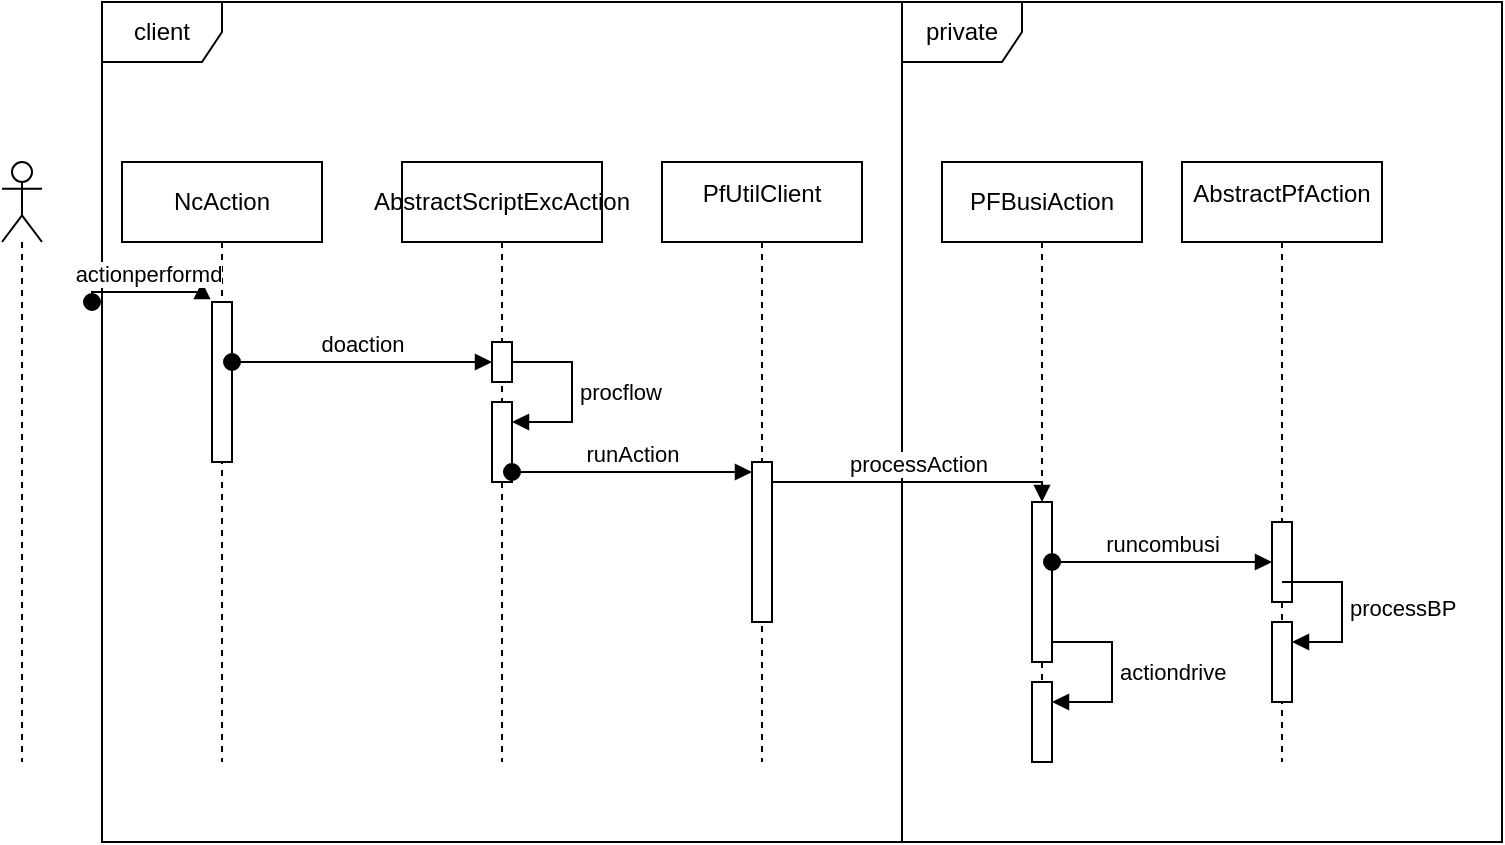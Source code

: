 <mxfile version="21.0.2" type="github">
  <diagram name="Page-1" id="9361dd3d-8414-5efd-6122-117bd74ce7a7">
    <mxGraphModel dx="1588" dy="1237" grid="1" gridSize="10" guides="1" tooltips="1" connect="1" arrows="1" fold="1" page="0" pageScale="1.5" pageWidth="826" pageHeight="1169" background="none" math="0" shadow="0">
      <root>
        <mxCell id="0" />
        <mxCell id="1" parent="0" />
        <mxCell id="mnChKqefbbS80q4aStqb-95" value="&lt;div class=&quot;lake-content&quot;&gt;&lt;br&gt;&lt;/div&gt;" style="text;whiteSpace=wrap;html=1;" vertex="1" parent="1">
          <mxGeometry x="-500" y="-380" width="80" height="40" as="geometry" />
        </mxCell>
        <mxCell id="mnChKqefbbS80q4aStqb-102" value="" style="shape=umlLifeline;perimeter=lifelinePerimeter;whiteSpace=wrap;html=1;container=1;dropTarget=0;collapsible=0;recursiveResize=0;outlineConnect=0;portConstraint=eastwest;newEdgeStyle={&quot;edgeStyle&quot;:&quot;elbowEdgeStyle&quot;,&quot;elbow&quot;:&quot;vertical&quot;,&quot;curved&quot;:0,&quot;rounded&quot;:0};participant=umlActor;" vertex="1" parent="1">
          <mxGeometry x="-800" y="-380" width="20" height="300" as="geometry" />
        </mxCell>
        <mxCell id="mnChKqefbbS80q4aStqb-103" value="&lt;div class=&quot;lake-content&quot;&gt;NcAction&lt;/div&gt;" style="shape=umlLifeline;perimeter=lifelinePerimeter;whiteSpace=wrap;html=1;container=1;dropTarget=0;collapsible=0;recursiveResize=0;outlineConnect=0;portConstraint=eastwest;newEdgeStyle={&quot;edgeStyle&quot;:&quot;elbowEdgeStyle&quot;,&quot;elbow&quot;:&quot;vertical&quot;,&quot;curved&quot;:0,&quot;rounded&quot;:0};" vertex="1" parent="1">
          <mxGeometry x="-740" y="-380" width="100" height="300" as="geometry" />
        </mxCell>
        <mxCell id="mnChKqefbbS80q4aStqb-104" value="&lt;div class=&quot;lake-content&quot;&gt;AbstractScriptExcAction&lt;/div&gt;" style="shape=umlLifeline;perimeter=lifelinePerimeter;whiteSpace=wrap;html=1;container=1;dropTarget=0;collapsible=0;recursiveResize=0;outlineConnect=0;portConstraint=eastwest;newEdgeStyle={&quot;edgeStyle&quot;:&quot;elbowEdgeStyle&quot;,&quot;elbow&quot;:&quot;vertical&quot;,&quot;curved&quot;:0,&quot;rounded&quot;:0};" vertex="1" parent="1">
          <mxGeometry x="-600" y="-380" width="100" height="300" as="geometry" />
        </mxCell>
        <mxCell id="mnChKqefbbS80q4aStqb-105" value="&lt;div class=&quot;lake-content&quot;&gt;&lt;p style=&quot;margin: 0; padding: 0; min-height: 24px&quot; class=&quot;ne-p&quot; id=&quot;ub7c91c3c&quot;&gt;PfUtilClient&lt;/p&gt;&lt;/div&gt;" style="shape=umlLifeline;perimeter=lifelinePerimeter;whiteSpace=wrap;html=1;container=1;dropTarget=0;collapsible=0;recursiveResize=0;outlineConnect=0;portConstraint=eastwest;newEdgeStyle={&quot;edgeStyle&quot;:&quot;elbowEdgeStyle&quot;,&quot;elbow&quot;:&quot;vertical&quot;,&quot;curved&quot;:0,&quot;rounded&quot;:0};" vertex="1" parent="1">
          <mxGeometry x="-470" y="-380" width="100" height="300" as="geometry" />
        </mxCell>
        <mxCell id="mnChKqefbbS80q4aStqb-106" value="&lt;div class=&quot;lake-content&quot;&gt;PFBusiAction&lt;/div&gt;" style="shape=umlLifeline;perimeter=lifelinePerimeter;whiteSpace=wrap;html=1;container=1;dropTarget=0;collapsible=0;recursiveResize=0;outlineConnect=0;portConstraint=eastwest;newEdgeStyle={&quot;edgeStyle&quot;:&quot;elbowEdgeStyle&quot;,&quot;elbow&quot;:&quot;vertical&quot;,&quot;curved&quot;:0,&quot;rounded&quot;:0};" vertex="1" parent="1">
          <mxGeometry x="-330" y="-380" width="100" height="300" as="geometry" />
        </mxCell>
        <mxCell id="mnChKqefbbS80q4aStqb-107" value="&lt;div class=&quot;lake-content&quot;&gt;&lt;p style=&quot;margin: 0; padding: 0; min-height: 24px&quot; class=&quot;ne-p&quot; id=&quot;u379e228c&quot;&gt;AbstractPfAction&lt;/p&gt;&lt;/div&gt;" style="shape=umlLifeline;perimeter=lifelinePerimeter;whiteSpace=wrap;html=1;container=1;dropTarget=0;collapsible=0;recursiveResize=0;outlineConnect=0;portConstraint=eastwest;newEdgeStyle={&quot;edgeStyle&quot;:&quot;elbowEdgeStyle&quot;,&quot;elbow&quot;:&quot;vertical&quot;,&quot;curved&quot;:0,&quot;rounded&quot;:0};" vertex="1" parent="1">
          <mxGeometry x="-210" y="-380" width="100" height="300" as="geometry" />
        </mxCell>
        <mxCell id="mnChKqefbbS80q4aStqb-108" value="client" style="shape=umlFrame;whiteSpace=wrap;html=1;pointerEvents=0;" vertex="1" parent="1">
          <mxGeometry x="-750" y="-460" width="400" height="420" as="geometry" />
        </mxCell>
        <mxCell id="mnChKqefbbS80q4aStqb-110" value="private" style="shape=umlFrame;whiteSpace=wrap;html=1;pointerEvents=0;" vertex="1" parent="1">
          <mxGeometry x="-350" y="-460" width="300" height="420" as="geometry" />
        </mxCell>
        <mxCell id="mnChKqefbbS80q4aStqb-111" value="" style="html=1;points=[];perimeter=orthogonalPerimeter;outlineConnect=0;targetShapes=umlLifeline;portConstraint=eastwest;newEdgeStyle={&quot;edgeStyle&quot;:&quot;elbowEdgeStyle&quot;,&quot;elbow&quot;:&quot;vertical&quot;,&quot;curved&quot;:0,&quot;rounded&quot;:0};" vertex="1" parent="1">
          <mxGeometry x="-695" y="-310" width="10" height="80" as="geometry" />
        </mxCell>
        <mxCell id="mnChKqefbbS80q4aStqb-112" value="actionperformd&lt;br&gt;" style="html=1;verticalAlign=bottom;startArrow=oval;endArrow=block;startSize=8;edgeStyle=elbowEdgeStyle;elbow=vertical;curved=0;rounded=0;" edge="1" parent="1">
          <mxGeometry relative="1" as="geometry">
            <mxPoint x="-755" y="-310" as="sourcePoint" />
            <mxPoint x="-700" y="-320" as="targetPoint" />
          </mxGeometry>
        </mxCell>
        <mxCell id="mnChKqefbbS80q4aStqb-115" value="" style="html=1;points=[];perimeter=orthogonalPerimeter;outlineConnect=0;targetShapes=umlLifeline;portConstraint=eastwest;newEdgeStyle={&quot;edgeStyle&quot;:&quot;elbowEdgeStyle&quot;,&quot;elbow&quot;:&quot;vertical&quot;,&quot;curved&quot;:0,&quot;rounded&quot;:0};" vertex="1" parent="1">
          <mxGeometry x="-555" y="-290" width="10" height="20" as="geometry" />
        </mxCell>
        <mxCell id="mnChKqefbbS80q4aStqb-116" value="doaction" style="html=1;verticalAlign=bottom;startArrow=oval;endArrow=block;startSize=8;edgeStyle=elbowEdgeStyle;elbow=vertical;curved=0;rounded=0;" edge="1" target="mnChKqefbbS80q4aStqb-115" parent="1" source="mnChKqefbbS80q4aStqb-111">
          <mxGeometry relative="1" as="geometry">
            <mxPoint x="-615" y="-290" as="sourcePoint" />
          </mxGeometry>
        </mxCell>
        <mxCell id="mnChKqefbbS80q4aStqb-122" value="" style="html=1;points=[];perimeter=orthogonalPerimeter;outlineConnect=0;targetShapes=umlLifeline;portConstraint=eastwest;newEdgeStyle={&quot;edgeStyle&quot;:&quot;elbowEdgeStyle&quot;,&quot;elbow&quot;:&quot;vertical&quot;,&quot;curved&quot;:0,&quot;rounded&quot;:0};" vertex="1" parent="1">
          <mxGeometry x="-555" y="-260" width="10" height="40" as="geometry" />
        </mxCell>
        <mxCell id="mnChKqefbbS80q4aStqb-123" value="procflow" style="html=1;align=left;spacingLeft=2;endArrow=block;rounded=0;edgeStyle=orthogonalEdgeStyle;curved=0;rounded=0;" edge="1" target="mnChKqefbbS80q4aStqb-122" parent="1">
          <mxGeometry relative="1" as="geometry">
            <mxPoint x="-545" y="-280" as="sourcePoint" />
            <Array as="points">
              <mxPoint x="-515" y="-250" />
            </Array>
          </mxGeometry>
        </mxCell>
        <mxCell id="mnChKqefbbS80q4aStqb-124" value="" style="html=1;points=[];perimeter=orthogonalPerimeter;outlineConnect=0;targetShapes=umlLifeline;portConstraint=eastwest;newEdgeStyle={&quot;edgeStyle&quot;:&quot;elbowEdgeStyle&quot;,&quot;elbow&quot;:&quot;vertical&quot;,&quot;curved&quot;:0,&quot;rounded&quot;:0};" vertex="1" parent="1">
          <mxGeometry x="-425" y="-230" width="10" height="80" as="geometry" />
        </mxCell>
        <mxCell id="mnChKqefbbS80q4aStqb-125" value="runAction" style="html=1;verticalAlign=bottom;startArrow=oval;endArrow=block;startSize=8;edgeStyle=elbowEdgeStyle;elbow=vertical;curved=0;rounded=0;" edge="1" target="mnChKqefbbS80q4aStqb-124" parent="1" source="mnChKqefbbS80q4aStqb-122">
          <mxGeometry relative="1" as="geometry">
            <mxPoint x="-485" y="-230" as="sourcePoint" />
          </mxGeometry>
        </mxCell>
        <mxCell id="mnChKqefbbS80q4aStqb-126" value="" style="html=1;points=[];perimeter=orthogonalPerimeter;outlineConnect=0;targetShapes=umlLifeline;portConstraint=eastwest;newEdgeStyle={&quot;edgeStyle&quot;:&quot;elbowEdgeStyle&quot;,&quot;elbow&quot;:&quot;vertical&quot;,&quot;curved&quot;:0,&quot;rounded&quot;:0};" vertex="1" parent="1">
          <mxGeometry x="-285" y="-210" width="10" height="80" as="geometry" />
        </mxCell>
        <mxCell id="mnChKqefbbS80q4aStqb-127" value="processAction" style="html=1;verticalAlign=bottom;endArrow=block;edgeStyle=elbowEdgeStyle;elbow=vertical;curved=0;rounded=0;" edge="1" target="mnChKqefbbS80q4aStqb-126" parent="1" source="mnChKqefbbS80q4aStqb-124">
          <mxGeometry relative="1" as="geometry">
            <mxPoint x="-355" y="-210" as="sourcePoint" />
            <Array as="points">
              <mxPoint x="-380" y="-220" />
            </Array>
          </mxGeometry>
        </mxCell>
        <mxCell id="mnChKqefbbS80q4aStqb-132" value="" style="html=1;points=[];perimeter=orthogonalPerimeter;outlineConnect=0;targetShapes=umlLifeline;portConstraint=eastwest;newEdgeStyle={&quot;edgeStyle&quot;:&quot;elbowEdgeStyle&quot;,&quot;elbow&quot;:&quot;vertical&quot;,&quot;curved&quot;:0,&quot;rounded&quot;:0};" vertex="1" parent="1">
          <mxGeometry x="-165" y="-200" width="10" height="40" as="geometry" />
        </mxCell>
        <mxCell id="mnChKqefbbS80q4aStqb-133" value="runcombusi" style="html=1;verticalAlign=bottom;startArrow=oval;endArrow=block;startSize=8;edgeStyle=elbowEdgeStyle;elbow=vertical;curved=0;rounded=0;" edge="1" target="mnChKqefbbS80q4aStqb-132" parent="1" source="mnChKqefbbS80q4aStqb-126">
          <mxGeometry relative="1" as="geometry">
            <mxPoint x="-225" y="-200" as="sourcePoint" />
          </mxGeometry>
        </mxCell>
        <mxCell id="mnChKqefbbS80q4aStqb-134" value="" style="html=1;points=[];perimeter=orthogonalPerimeter;outlineConnect=0;targetShapes=umlLifeline;portConstraint=eastwest;newEdgeStyle={&quot;edgeStyle&quot;:&quot;elbowEdgeStyle&quot;,&quot;elbow&quot;:&quot;vertical&quot;,&quot;curved&quot;:0,&quot;rounded&quot;:0};" vertex="1" parent="1">
          <mxGeometry x="-165" y="-150" width="10" height="40" as="geometry" />
        </mxCell>
        <mxCell id="mnChKqefbbS80q4aStqb-135" value="processBP" style="html=1;align=left;spacingLeft=2;endArrow=block;rounded=0;edgeStyle=orthogonalEdgeStyle;curved=0;rounded=0;" edge="1" target="mnChKqefbbS80q4aStqb-134" parent="1">
          <mxGeometry relative="1" as="geometry">
            <mxPoint x="-160" y="-170" as="sourcePoint" />
            <Array as="points">
              <mxPoint x="-130" y="-140" />
            </Array>
          </mxGeometry>
        </mxCell>
        <mxCell id="mnChKqefbbS80q4aStqb-136" value="" style="html=1;points=[];perimeter=orthogonalPerimeter;outlineConnect=0;targetShapes=umlLifeline;portConstraint=eastwest;newEdgeStyle={&quot;edgeStyle&quot;:&quot;elbowEdgeStyle&quot;,&quot;elbow&quot;:&quot;vertical&quot;,&quot;curved&quot;:0,&quot;rounded&quot;:0};" vertex="1" parent="1">
          <mxGeometry x="-285" y="-120" width="10" height="40" as="geometry" />
        </mxCell>
        <mxCell id="mnChKqefbbS80q4aStqb-137" value="&lt;div class=&quot;lake-content&quot;&gt;actiondrive&lt;/div&gt;" style="html=1;align=left;spacingLeft=2;endArrow=block;rounded=0;edgeStyle=orthogonalEdgeStyle;curved=0;rounded=0;" edge="1" target="mnChKqefbbS80q4aStqb-136" parent="1">
          <mxGeometry relative="1" as="geometry">
            <mxPoint x="-275" y="-140" as="sourcePoint" />
            <Array as="points">
              <mxPoint x="-245" y="-110" />
            </Array>
          </mxGeometry>
        </mxCell>
      </root>
    </mxGraphModel>
  </diagram>
</mxfile>
